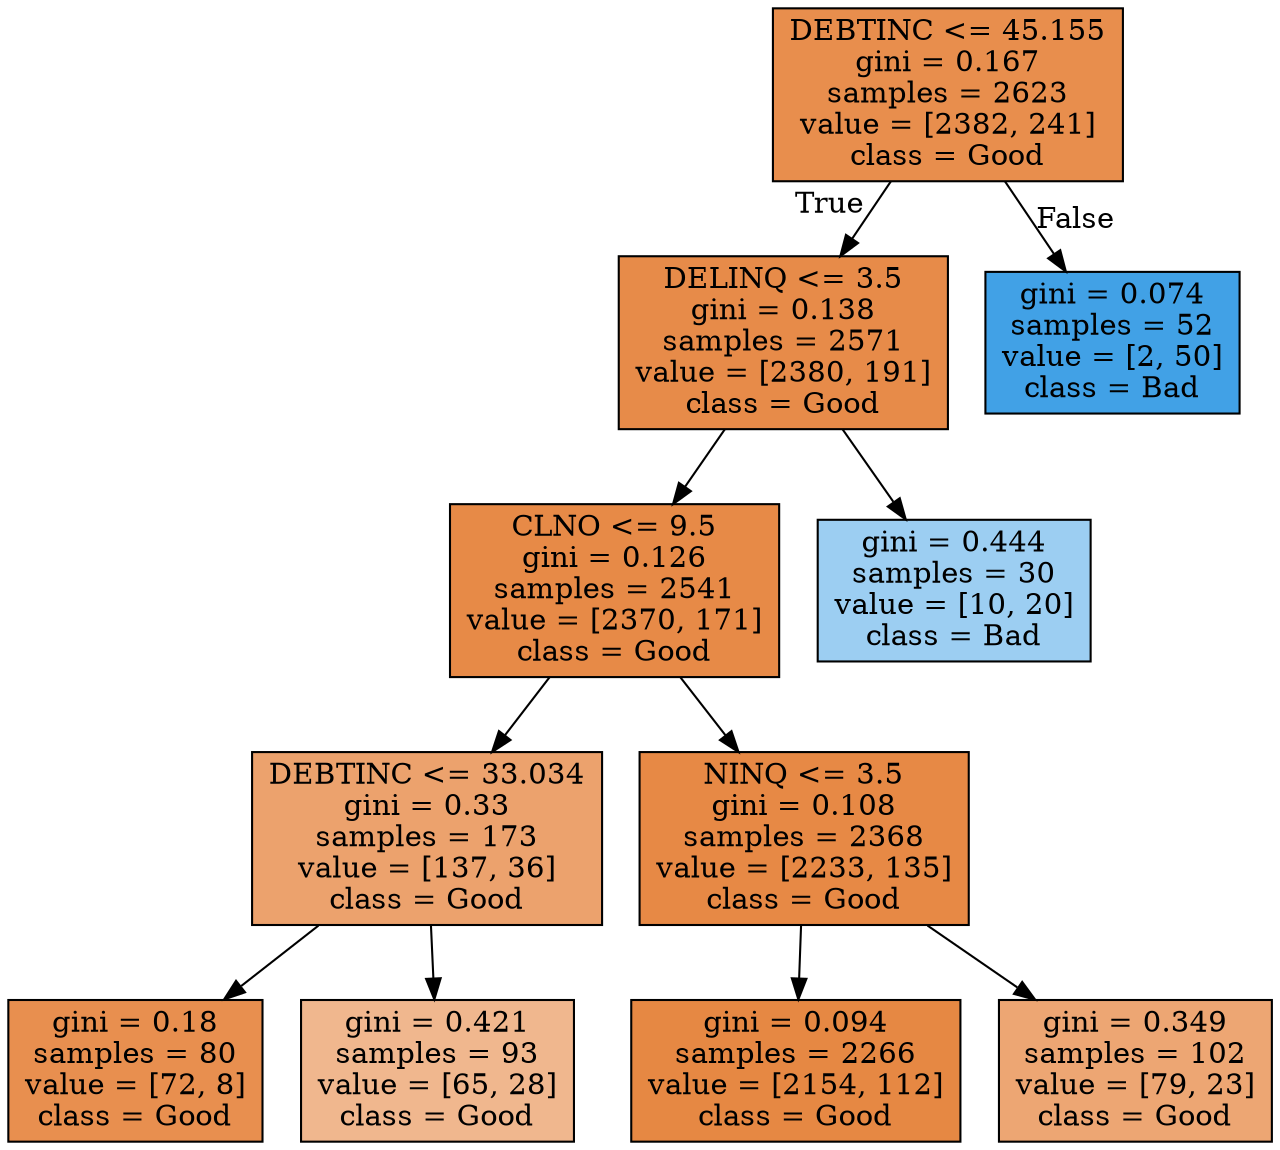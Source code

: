 digraph Tree {
node [shape=box, style="filled", color="black"] ;
0 [label="DEBTINC <= 45.155\ngini = 0.167\nsamples = 2623\nvalue = [2382, 241]\nclass = Good", fillcolor="#e88e4d"] ;
1 [label="DELINQ <= 3.5\ngini = 0.138\nsamples = 2571\nvalue = [2380, 191]\nclass = Good", fillcolor="#e78b49"] ;
0 -> 1 [labeldistance=2.5, labelangle=45, headlabel="True"] ;
2 [label="CLNO <= 9.5\ngini = 0.126\nsamples = 2541\nvalue = [2370, 171]\nclass = Good", fillcolor="#e78a47"] ;
1 -> 2 ;
3 [label="DEBTINC <= 33.034\ngini = 0.33\nsamples = 173\nvalue = [137, 36]\nclass = Good", fillcolor="#eca26d"] ;
2 -> 3 ;
4 [label="gini = 0.18\nsamples = 80\nvalue = [72, 8]\nclass = Good", fillcolor="#e88f4f"] ;
3 -> 4 ;
5 [label="gini = 0.421\nsamples = 93\nvalue = [65, 28]\nclass = Good", fillcolor="#f0b78e"] ;
3 -> 5 ;
6 [label="NINQ <= 3.5\ngini = 0.108\nsamples = 2368\nvalue = [2233, 135]\nclass = Good", fillcolor="#e78945"] ;
2 -> 6 ;
7 [label="gini = 0.094\nsamples = 2266\nvalue = [2154, 112]\nclass = Good", fillcolor="#e68843"] ;
6 -> 7 ;
8 [label="gini = 0.349\nsamples = 102\nvalue = [79, 23]\nclass = Good", fillcolor="#eda673"] ;
6 -> 8 ;
9 [label="gini = 0.444\nsamples = 30\nvalue = [10, 20]\nclass = Bad", fillcolor="#9ccef2"] ;
1 -> 9 ;
10 [label="gini = 0.074\nsamples = 52\nvalue = [2, 50]\nclass = Bad", fillcolor="#41a1e6"] ;
0 -> 10 [labeldistance=2.5, labelangle=-45, headlabel="False"] ;
}